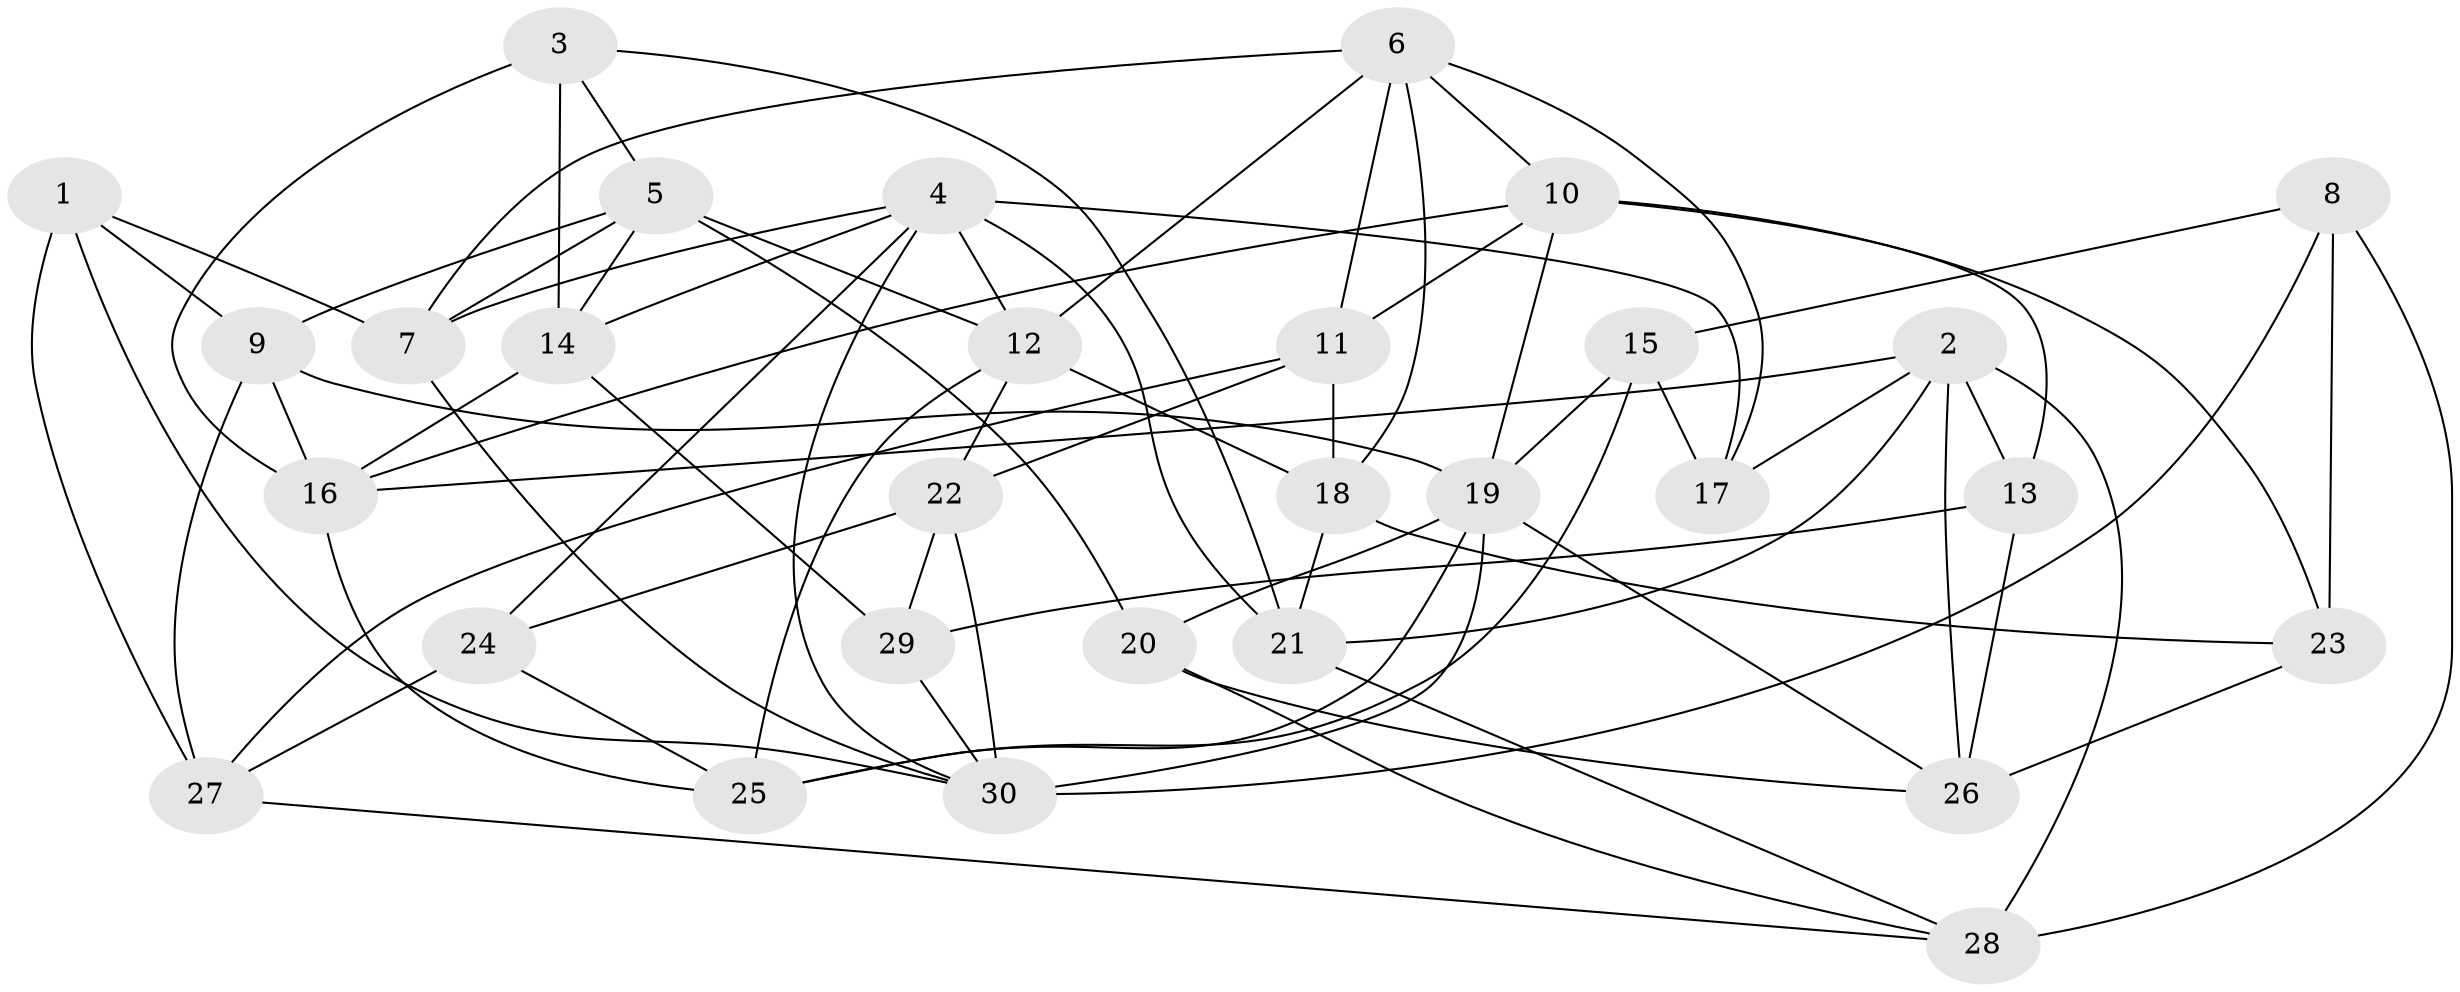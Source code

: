 // original degree distribution, {4: 1.0}
// Generated by graph-tools (version 1.1) at 2025/03/03/09/25 03:03:03]
// undirected, 30 vertices, 76 edges
graph export_dot {
graph [start="1"]
  node [color=gray90,style=filled];
  1;
  2;
  3;
  4;
  5;
  6;
  7;
  8;
  9;
  10;
  11;
  12;
  13;
  14;
  15;
  16;
  17;
  18;
  19;
  20;
  21;
  22;
  23;
  24;
  25;
  26;
  27;
  28;
  29;
  30;
  1 -- 7 [weight=2.0];
  1 -- 9 [weight=2.0];
  1 -- 27 [weight=1.0];
  1 -- 30 [weight=1.0];
  2 -- 13 [weight=1.0];
  2 -- 16 [weight=1.0];
  2 -- 17 [weight=1.0];
  2 -- 21 [weight=1.0];
  2 -- 26 [weight=1.0];
  2 -- 28 [weight=1.0];
  3 -- 5 [weight=1.0];
  3 -- 14 [weight=1.0];
  3 -- 16 [weight=1.0];
  3 -- 21 [weight=1.0];
  4 -- 7 [weight=1.0];
  4 -- 12 [weight=1.0];
  4 -- 14 [weight=1.0];
  4 -- 17 [weight=1.0];
  4 -- 21 [weight=2.0];
  4 -- 24 [weight=1.0];
  4 -- 30 [weight=1.0];
  5 -- 7 [weight=1.0];
  5 -- 9 [weight=1.0];
  5 -- 12 [weight=1.0];
  5 -- 14 [weight=1.0];
  5 -- 20 [weight=1.0];
  6 -- 7 [weight=1.0];
  6 -- 10 [weight=1.0];
  6 -- 11 [weight=1.0];
  6 -- 12 [weight=1.0];
  6 -- 17 [weight=1.0];
  6 -- 18 [weight=1.0];
  7 -- 30 [weight=1.0];
  8 -- 15 [weight=2.0];
  8 -- 23 [weight=1.0];
  8 -- 28 [weight=2.0];
  8 -- 30 [weight=1.0];
  9 -- 16 [weight=1.0];
  9 -- 19 [weight=1.0];
  9 -- 27 [weight=1.0];
  10 -- 11 [weight=1.0];
  10 -- 13 [weight=1.0];
  10 -- 16 [weight=1.0];
  10 -- 19 [weight=1.0];
  10 -- 23 [weight=1.0];
  11 -- 18 [weight=1.0];
  11 -- 22 [weight=1.0];
  11 -- 27 [weight=2.0];
  12 -- 18 [weight=1.0];
  12 -- 22 [weight=1.0];
  12 -- 25 [weight=1.0];
  13 -- 26 [weight=1.0];
  13 -- 29 [weight=1.0];
  14 -- 16 [weight=1.0];
  14 -- 29 [weight=2.0];
  15 -- 17 [weight=1.0];
  15 -- 19 [weight=1.0];
  15 -- 25 [weight=2.0];
  16 -- 25 [weight=1.0];
  18 -- 21 [weight=1.0];
  18 -- 23 [weight=2.0];
  19 -- 20 [weight=1.0];
  19 -- 25 [weight=1.0];
  19 -- 26 [weight=1.0];
  19 -- 30 [weight=2.0];
  20 -- 26 [weight=1.0];
  20 -- 28 [weight=1.0];
  21 -- 28 [weight=1.0];
  22 -- 24 [weight=1.0];
  22 -- 29 [weight=2.0];
  22 -- 30 [weight=1.0];
  23 -- 26 [weight=2.0];
  24 -- 25 [weight=1.0];
  24 -- 27 [weight=1.0];
  27 -- 28 [weight=1.0];
  29 -- 30 [weight=1.0];
}
